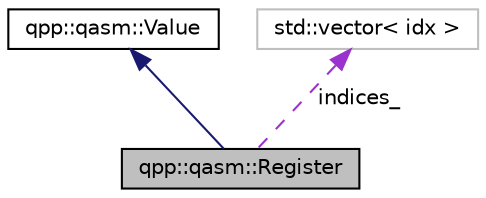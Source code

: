 digraph "qpp::qasm::Register"
{
  edge [fontname="Helvetica",fontsize="10",labelfontname="Helvetica",labelfontsize="10"];
  node [fontname="Helvetica",fontsize="10",shape=record];
  Node2 [label="qpp::qasm::Register",height=0.2,width=0.4,color="black", fillcolor="grey75", style="filled", fontcolor="black"];
  Node3 -> Node2 [dir="back",color="midnightblue",fontsize="10",style="solid",fontname="Helvetica"];
  Node3 [label="qpp::qasm::Value",height=0.2,width=0.4,color="black", fillcolor="white", style="filled",URL="$classqpp_1_1qasm_1_1_value.html",tooltip="Interface class for openQASM values during evaluation. "];
  Node4 -> Node2 [dir="back",color="darkorchid3",fontsize="10",style="dashed",label=" indices_" ,fontname="Helvetica"];
  Node4 [label="std::vector\< idx \>",height=0.2,width=0.4,color="grey75", fillcolor="white", style="filled"];
}
